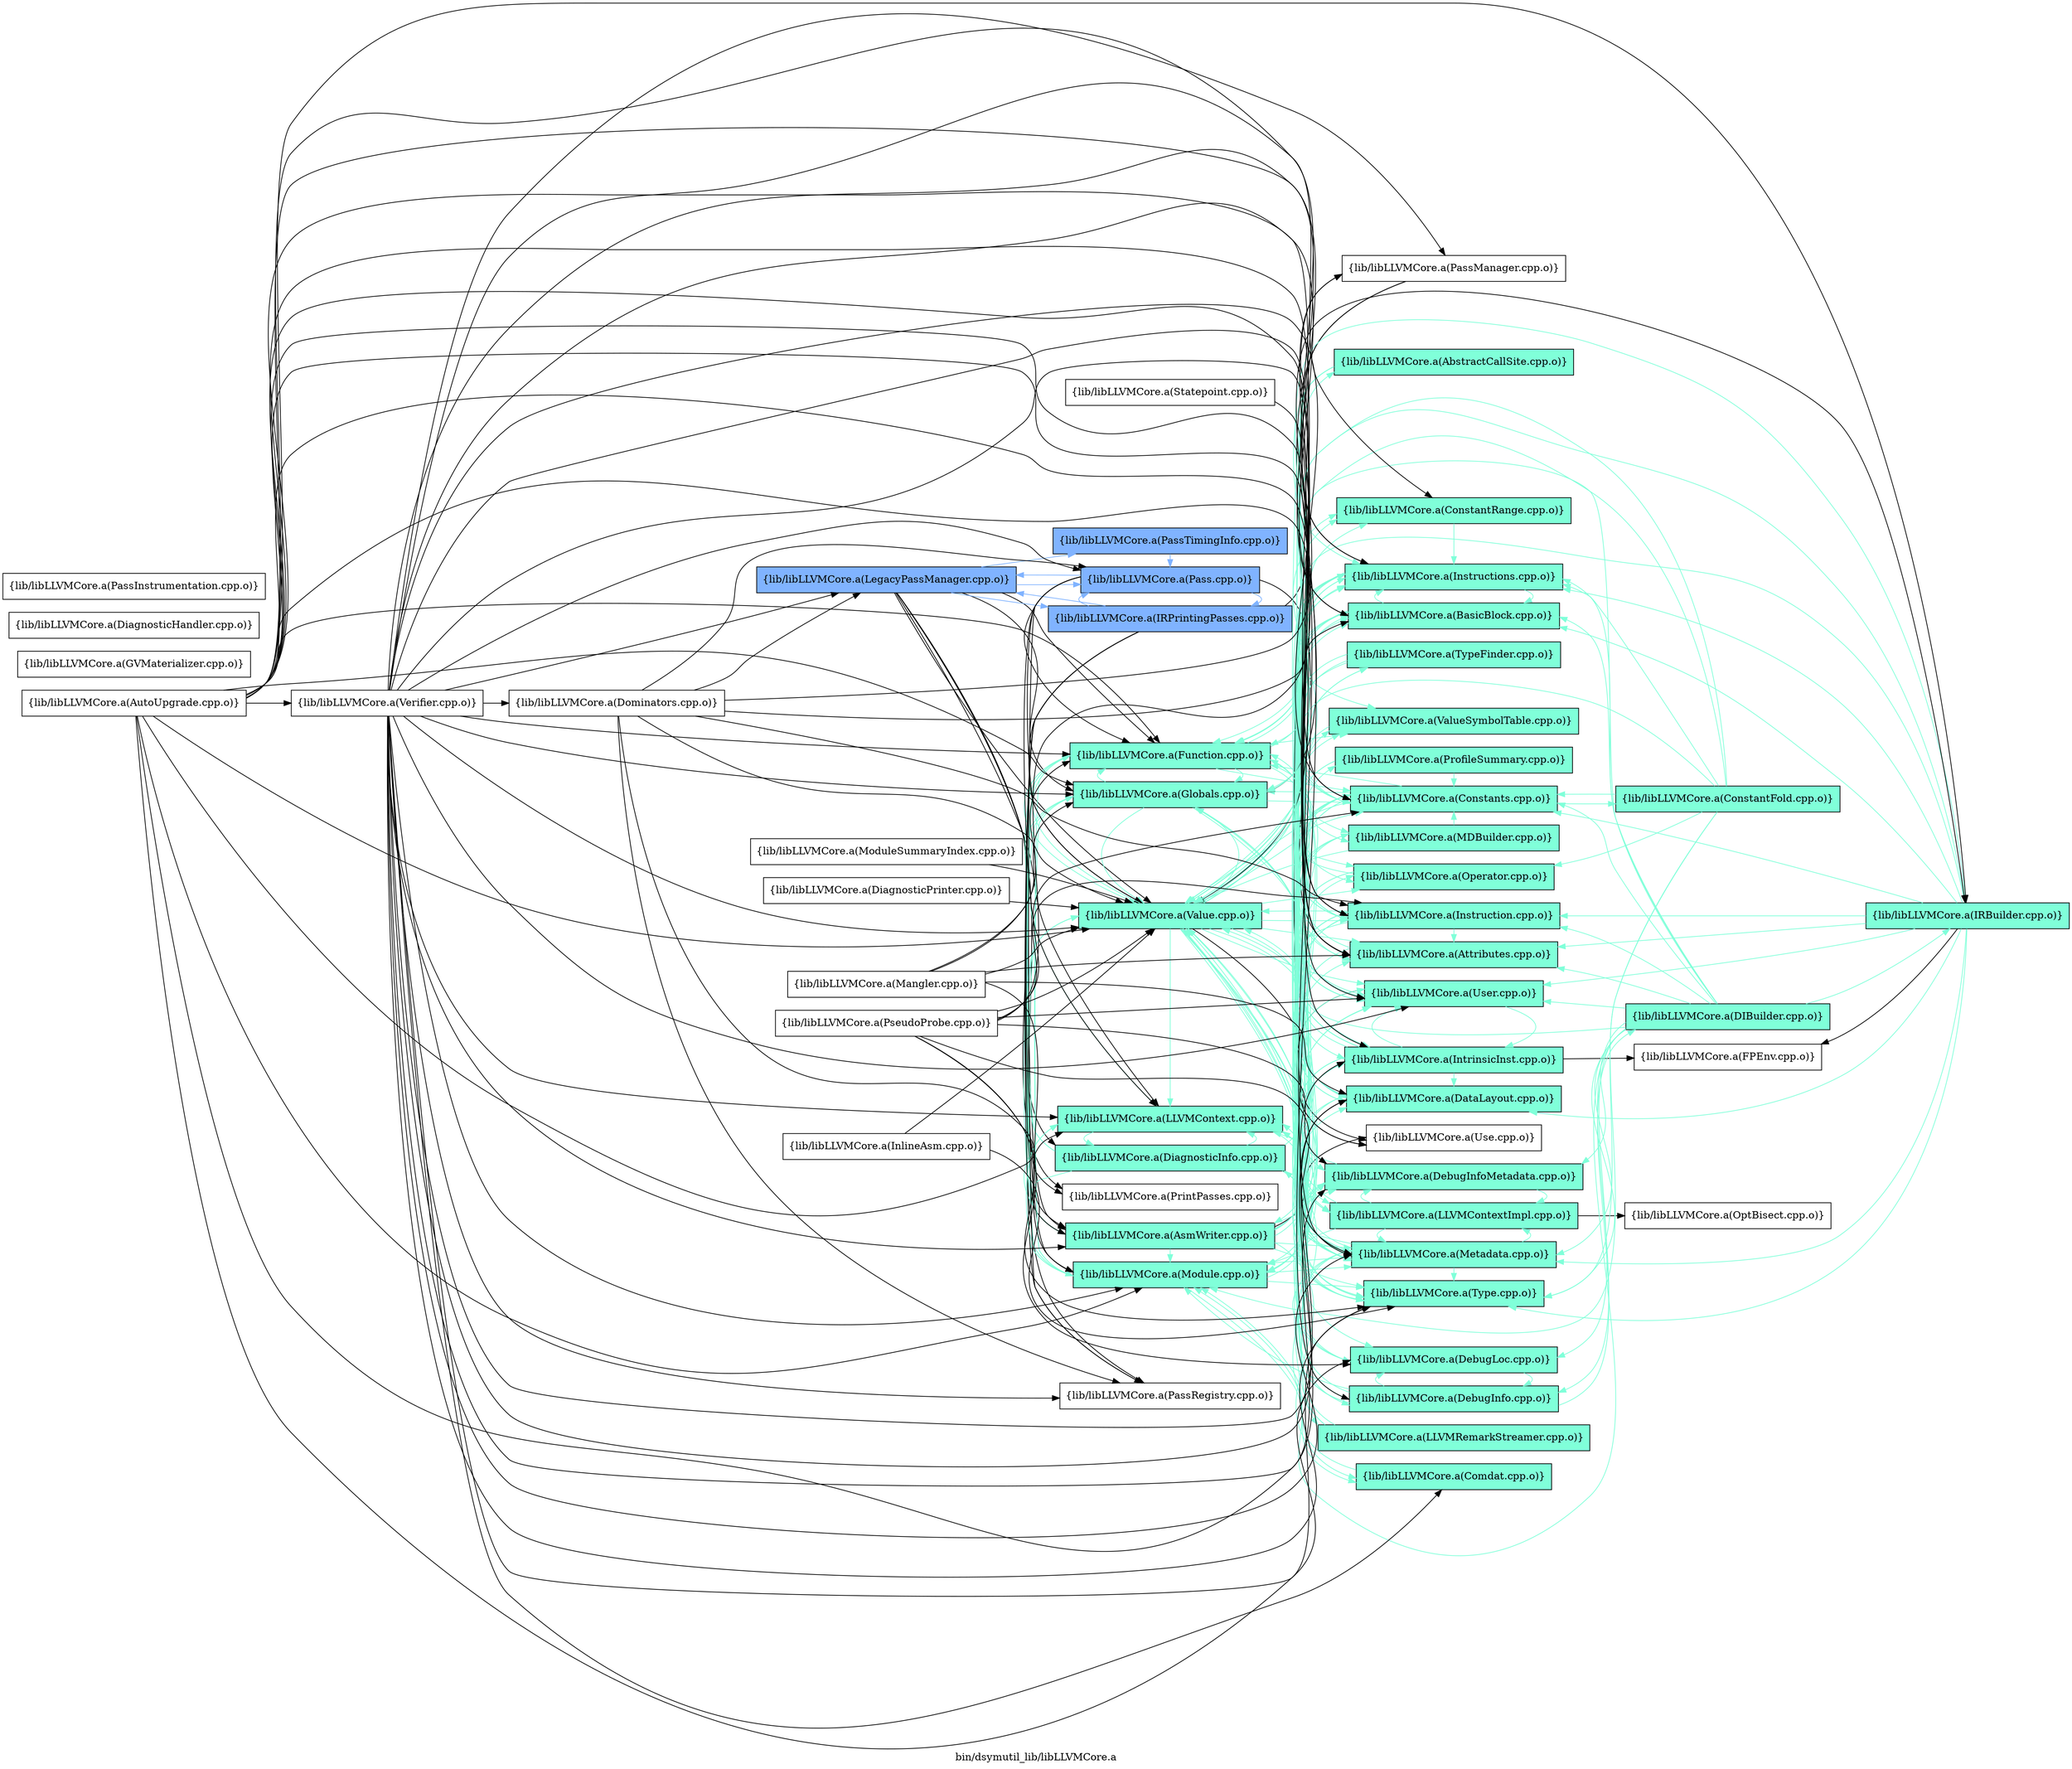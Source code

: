 digraph "bin/dsymutil_lib/libLLVMCore.a" {
	label="bin/dsymutil_lib/libLLVMCore.a";
	rankdir=LR;
	{ rank=same; Node0x557f02012288;  }
	{ rank=same; Node0x557f0201b838; Node0x557f020056c8; Node0x557f02004318; Node0x557f02003d28; Node0x557f02002c98; Node0x557f0200f2b8; Node0x557f0201d958; Node0x557f0200c9c8; Node0x557f020104d8; Node0x557f020102a8; Node0x557f0200b0c8; Node0x557f0200e728;  }
	{ rank=same; Node0x557f020175f8; Node0x557f02019218; Node0x557f02018a48; Node0x557f0201a5c8; Node0x557f0201b158; Node0x557f0201ba68; Node0x557f0200afd8; Node0x557f02010028; Node0x557f0200fda8; Node0x557f020109d8; Node0x557f0200d8c8; Node0x557f020080f8; Node0x557f02008e18; Node0x557f0200ec78; Node0x557f0200f3a8; Node0x557f0201c878; Node0x557f0201b748; Node0x557f0201e5d8; Node0x557f02011b08; Node0x557f02010168; Node0x557f0200fdf8; Node0x557f0200e3b8; Node0x557f02012af8; Node0x557f02006fc8; Node0x557f0201b978;  }
	{ rank=same; Node0x557f02018278; Node0x557f02002568; Node0x557f0200c248; Node0x557f02019998;  }

	Node0x557f02012288 [shape=record,shape=box,group=2,style=filled,fillcolor="0.600000 0.5 1",label="{lib/libLLVMCore.a(LegacyPassManager.cpp.o)}"];
	Node0x557f02012288 -> Node0x557f0201b838;
	Node0x557f02012288 -> Node0x557f020056c8;
	Node0x557f02012288 -> Node0x557f02004318;
	Node0x557f02012288 -> Node0x557f02003d28;
	Node0x557f02012288 -> Node0x557f02002c98[color="0.600000 0.5 1"];
	Node0x557f02012288 -> Node0x557f0200f2b8;
	Node0x557f02012288 -> Node0x557f0201d958;
	Node0x557f02012288 -> Node0x557f0200c9c8[color="0.600000 0.5 1"];
	Node0x557f02012288 -> Node0x557f020104d8;
	Node0x557f02012288 -> Node0x557f020102a8[color="0.600000 0.5 1"];
	Node0x557f02012288 -> Node0x557f0200b0c8;
	Node0x557f02012288 -> Node0x557f0200e728;
	Node0x557f0201d958 [shape=record,shape=box,group=1,style=filled,fillcolor="0.450000 0.5 1",label="{lib/libLLVMCore.a(Module.cpp.o)}"];
	Node0x557f0201d958 -> Node0x557f02019218[color="0.450000 0.5 1"];
	Node0x557f0201d958 -> Node0x557f0201a5c8[color="0.450000 0.5 1"];
	Node0x557f0201d958 -> Node0x557f0201b748[color="0.450000 0.5 1"];
	Node0x557f0201d958 -> Node0x557f02004318[color="0.450000 0.5 1"];
	Node0x557f0201d958 -> Node0x557f02003d28[color="0.450000 0.5 1"];
	Node0x557f0201d958 -> Node0x557f0200f2b8[color="0.450000 0.5 1"];
	Node0x557f0201d958 -> Node0x557f020109d8[color="0.450000 0.5 1"];
	Node0x557f0201d958 -> Node0x557f02006fc8[color="0.450000 0.5 1"];
	Node0x557f0201d958 -> Node0x557f020080f8[color="0.450000 0.5 1"];
	Node0x557f0201d958 -> Node0x557f02008e18[color="0.450000 0.5 1"];
	Node0x557f0201d958 -> Node0x557f0200f3a8[color="0.450000 0.5 1"];
	Node0x557f0201d958 -> Node0x557f0200e728[color="0.450000 0.5 1"];
	Node0x557f0201d958 -> Node0x557f02010168[color="0.450000 0.5 1"];
	Node0x557f0200c9c8 [shape=record,shape=box,group=2,style=filled,fillcolor="0.600000 0.5 1",label="{lib/libLLVMCore.a(Pass.cpp.o)}"];
	Node0x557f0200c9c8 -> Node0x557f0201ba68;
	Node0x557f0200c9c8 -> Node0x557f02004318;
	Node0x557f0200c9c8 -> Node0x557f02002c98[color="0.600000 0.5 1"];
	Node0x557f0200c9c8 -> Node0x557f0200f2b8;
	Node0x557f0200c9c8 -> Node0x557f02012288[color="0.600000 0.5 1"];
	Node0x557f0200c9c8 -> Node0x557f020104d8;
	Node0x557f0200c9c8 -> Node0x557f0200e728;
	Node0x557f0200e728 [shape=record,shape=box,group=1,style=filled,fillcolor="0.450000 0.5 1",label="{lib/libLLVMCore.a(Value.cpp.o)}"];
	Node0x557f0200e728 -> Node0x557f020175f8[color="0.450000 0.5 1"];
	Node0x557f0200e728 -> Node0x557f0201a5c8[color="0.450000 0.5 1"];
	Node0x557f0200e728 -> Node0x557f0201b748[color="0.450000 0.5 1"];
	Node0x557f0200e728 -> Node0x557f0201b978[color="0.450000 0.5 1"];
	Node0x557f0200e728 -> Node0x557f0201ba68[color="0.450000 0.5 1"];
	Node0x557f0200e728 -> Node0x557f02004318[color="0.450000 0.5 1"];
	Node0x557f0200e728 -> Node0x557f02003d28[color="0.450000 0.5 1"];
	Node0x557f0200e728 -> Node0x557f0200afd8[color="0.450000 0.5 1"];
	Node0x557f0200e728 -> Node0x557f02010028[color="0.450000 0.5 1"];
	Node0x557f0200e728 -> Node0x557f0200fda8[color="0.450000 0.5 1"];
	Node0x557f0200e728 -> Node0x557f0200f2b8[color="0.450000 0.5 1"];
	Node0x557f0200e728 -> Node0x557f0200e3b8[color="0.450000 0.5 1"];
	Node0x557f0200e728 -> Node0x557f020109d8[color="0.450000 0.5 1"];
	Node0x557f0200e728 -> Node0x557f0200d8c8[color="0.450000 0.5 1"];
	Node0x557f0200e728 -> Node0x557f020080f8[color="0.450000 0.5 1"];
	Node0x557f0200e728 -> Node0x557f0200ec78;
	Node0x557f0200e728 -> Node0x557f0200f3a8[color="0.450000 0.5 1"];
	Node0x557f0200e728 -> Node0x557f02010168[color="0.450000 0.5 1"];
	Node0x557f0201a5c8 [shape=record,shape=box,group=1,style=filled,fillcolor="0.450000 0.5 1",label="{lib/libLLVMCore.a(Constants.cpp.o)}"];
	Node0x557f0201a5c8 -> Node0x557f02018278[color="0.450000 0.5 1"];
	Node0x557f0201a5c8 -> Node0x557f02004318[color="0.450000 0.5 1"];
	Node0x557f0201a5c8 -> Node0x557f02003d28[color="0.450000 0.5 1"];
	Node0x557f0201a5c8 -> Node0x557f0200afd8[color="0.450000 0.5 1"];
	Node0x557f0201a5c8 -> Node0x557f02010028[color="0.450000 0.5 1"];
	Node0x557f0201a5c8 -> Node0x557f0200d8c8[color="0.450000 0.5 1"];
	Node0x557f0201a5c8 -> Node0x557f020080f8[color="0.450000 0.5 1"];
	Node0x557f0201a5c8 -> Node0x557f0200f3a8[color="0.450000 0.5 1"];
	Node0x557f0201a5c8 -> Node0x557f0200e728[color="0.450000 0.5 1"];
	Node0x557f0201ba68 [shape=record,shape=box,group=1,style=filled,fillcolor="0.450000 0.5 1",label="{lib/libLLVMCore.a(Attributes.cpp.o)}"];
	Node0x557f0201ba68 -> Node0x557f0201b838[color="0.450000 0.5 1"];
	Node0x557f0201ba68 -> Node0x557f02004318[color="0.450000 0.5 1"];
	Node0x557f02011388 [shape=record,shape=box,group=0,label="{lib/libLLVMCore.a(Mangler.cpp.o)}"];
	Node0x557f02011388 -> Node0x557f0201b748;
	Node0x557f02011388 -> Node0x557f0201ba68;
	Node0x557f02011388 -> Node0x557f02004318;
	Node0x557f02011388 -> Node0x557f02003d28;
	Node0x557f02011388 -> Node0x557f0201d958;
	Node0x557f02011388 -> Node0x557f0200e728;
	Node0x557f020109d8 [shape=record,shape=box,group=1,style=filled,fillcolor="0.450000 0.5 1",label="{lib/libLLVMCore.a(Metadata.cpp.o)}"];
	Node0x557f020109d8 -> Node0x557f02018a48[color="0.450000 0.5 1"];
	Node0x557f020109d8 -> Node0x557f0201a5c8[color="0.450000 0.5 1"];
	Node0x557f020109d8 -> Node0x557f0201b158[color="0.450000 0.5 1"];
	Node0x557f020109d8 -> Node0x557f0201c878[color="0.450000 0.5 1"];
	Node0x557f020109d8 -> Node0x557f0200f2b8[color="0.450000 0.5 1"];
	Node0x557f020109d8 -> Node0x557f0200e3b8[color="0.450000 0.5 1"];
	Node0x557f020109d8 -> Node0x557f02011b08[color="0.450000 0.5 1"];
	Node0x557f020109d8 -> Node0x557f0201d958[color="0.450000 0.5 1"];
	Node0x557f020109d8 -> Node0x557f020080f8[color="0.450000 0.5 1"];
	Node0x557f020109d8 -> Node0x557f0200e728[color="0.450000 0.5 1"];
	Node0x557f0201b748 [shape=record,shape=box,group=1,style=filled,fillcolor="0.450000 0.5 1",label="{lib/libLLVMCore.a(DataLayout.cpp.o)}"];
	Node0x557f0201b748 -> Node0x557f02003d28[color="0.450000 0.5 1"];
	Node0x557f0201b748 -> Node0x557f0201d958[color="0.450000 0.5 1"];
	Node0x557f0201b748 -> Node0x557f020080f8[color="0.450000 0.5 1"];
	Node0x557f020056c8 [shape=record,shape=box,group=1,style=filled,fillcolor="0.450000 0.5 1",label="{lib/libLLVMCore.a(DiagnosticInfo.cpp.o)}"];
	Node0x557f020056c8 -> Node0x557f0201c878[color="0.450000 0.5 1"];
	Node0x557f020056c8 -> Node0x557f0201b838[color="0.450000 0.5 1"];
	Node0x557f020056c8 -> Node0x557f02004318[color="0.450000 0.5 1"];
	Node0x557f020056c8 -> Node0x557f0200afd8[color="0.450000 0.5 1"];
	Node0x557f020056c8 -> Node0x557f0200f2b8[color="0.450000 0.5 1"];
	Node0x557f020056c8 -> Node0x557f020109d8[color="0.450000 0.5 1"];
	Node0x557f020056c8 -> Node0x557f0200e728[color="0.450000 0.5 1"];
	Node0x557f02004318 [shape=record,shape=box,group=1,style=filled,fillcolor="0.450000 0.5 1",label="{lib/libLLVMCore.a(Function.cpp.o)}"];
	Node0x557f02004318 -> Node0x557f020175f8[color="0.450000 0.5 1"];
	Node0x557f02004318 -> Node0x557f0201a5c8[color="0.450000 0.5 1"];
	Node0x557f02004318 -> Node0x557f0201b748[color="0.450000 0.5 1"];
	Node0x557f02004318 -> Node0x557f0201e5d8[color="0.450000 0.5 1"];
	Node0x557f02004318 -> Node0x557f0201ba68[color="0.450000 0.5 1"];
	Node0x557f02004318 -> Node0x557f02003d28[color="0.450000 0.5 1"];
	Node0x557f02004318 -> Node0x557f02010028[color="0.450000 0.5 1"];
	Node0x557f02004318 -> Node0x557f0200fda8[color="0.450000 0.5 1"];
	Node0x557f02004318 -> Node0x557f0200f2b8[color="0.450000 0.5 1"];
	Node0x557f02004318 -> Node0x557f02011b08[color="0.450000 0.5 1"];
	Node0x557f02004318 -> Node0x557f020109d8[color="0.450000 0.5 1"];
	Node0x557f02004318 -> Node0x557f0201d958[color="0.450000 0.5 1"];
	Node0x557f02004318 -> Node0x557f020080f8[color="0.450000 0.5 1"];
	Node0x557f02004318 -> Node0x557f0200f3a8[color="0.450000 0.5 1"];
	Node0x557f02004318 -> Node0x557f0200e728[color="0.450000 0.5 1"];
	Node0x557f02004318 -> Node0x557f02010168[color="0.450000 0.5 1"];
	Node0x557f02003d28 [shape=record,shape=box,group=1,style=filled,fillcolor="0.450000 0.5 1",label="{lib/libLLVMCore.a(Globals.cpp.o)}"];
	Node0x557f02003d28 -> Node0x557f02018a48[color="0.450000 0.5 1"];
	Node0x557f02003d28 -> Node0x557f0201a5c8[color="0.450000 0.5 1"];
	Node0x557f02003d28 -> Node0x557f02004318[color="0.450000 0.5 1"];
	Node0x557f02003d28 -> Node0x557f020109d8[color="0.450000 0.5 1"];
	Node0x557f02003d28 -> Node0x557f0201d958[color="0.450000 0.5 1"];
	Node0x557f02003d28 -> Node0x557f020080f8[color="0.450000 0.5 1"];
	Node0x557f02003d28 -> Node0x557f0200f3a8[color="0.450000 0.5 1"];
	Node0x557f02003d28 -> Node0x557f0200e728[color="0.450000 0.5 1"];
	Node0x557f020030a8 [shape=record,shape=box,group=1,style=filled,fillcolor="0.450000 0.5 1",label="{lib/libLLVMCore.a(IRBuilder.cpp.o)}"];
	Node0x557f020030a8 -> Node0x557f020175f8[color="0.450000 0.5 1"];
	Node0x557f020030a8 -> Node0x557f0201a5c8[color="0.450000 0.5 1"];
	Node0x557f020030a8 -> Node0x557f0201b748[color="0.450000 0.5 1"];
	Node0x557f020030a8 -> Node0x557f0201ba68[color="0.450000 0.5 1"];
	Node0x557f020030a8 -> Node0x557f02004318[color="0.450000 0.5 1"];
	Node0x557f020030a8 -> Node0x557f02003d28[color="0.450000 0.5 1"];
	Node0x557f020030a8 -> Node0x557f02002568;
	Node0x557f020030a8 -> Node0x557f0200afd8[color="0.450000 0.5 1"];
	Node0x557f020030a8 -> Node0x557f02010028[color="0.450000 0.5 1"];
	Node0x557f020030a8 -> Node0x557f020109d8[color="0.450000 0.5 1"];
	Node0x557f020030a8 -> Node0x557f020080f8[color="0.450000 0.5 1"];
	Node0x557f020030a8 -> Node0x557f0200f3a8[color="0.450000 0.5 1"];
	Node0x557f020030a8 -> Node0x557f0200e728[color="0.450000 0.5 1"];
	Node0x557f020020b8 [shape=record,shape=box,group=0,label="{lib/libLLVMCore.a(InlineAsm.cpp.o)}"];
	Node0x557f020020b8 -> Node0x557f020080f8;
	Node0x557f020020b8 -> Node0x557f0200e728;
	Node0x557f0200afd8 [shape=record,shape=box,group=1,style=filled,fillcolor="0.450000 0.5 1",label="{lib/libLLVMCore.a(Instruction.cpp.o)}"];
	Node0x557f0200afd8 -> Node0x557f020175f8[color="0.450000 0.5 1"];
	Node0x557f0200afd8 -> Node0x557f0201a5c8[color="0.450000 0.5 1"];
	Node0x557f0200afd8 -> Node0x557f0201ba68[color="0.450000 0.5 1"];
	Node0x557f0200afd8 -> Node0x557f02010028[color="0.450000 0.5 1"];
	Node0x557f0200afd8 -> Node0x557f020109d8[color="0.450000 0.5 1"];
	Node0x557f0200afd8 -> Node0x557f0200f3a8[color="0.450000 0.5 1"];
	Node0x557f0200afd8 -> Node0x557f0200e728[color="0.450000 0.5 1"];
	Node0x557f02010028 [shape=record,shape=box,group=1,style=filled,fillcolor="0.450000 0.5 1",label="{lib/libLLVMCore.a(Instructions.cpp.o)}"];
	Node0x557f02010028 -> Node0x557f020175f8[color="0.450000 0.5 1"];
	Node0x557f02010028 -> Node0x557f0201a5c8[color="0.450000 0.5 1"];
	Node0x557f02010028 -> Node0x557f0201b748[color="0.450000 0.5 1"];
	Node0x557f02010028 -> Node0x557f0201ba68[color="0.450000 0.5 1"];
	Node0x557f02010028 -> Node0x557f02004318[color="0.450000 0.5 1"];
	Node0x557f02010028 -> Node0x557f0200afd8[color="0.450000 0.5 1"];
	Node0x557f02010028 -> Node0x557f0200e3b8[color="0.450000 0.5 1"];
	Node0x557f02010028 -> Node0x557f02011b08[color="0.450000 0.5 1"];
	Node0x557f02010028 -> Node0x557f020109d8[color="0.450000 0.5 1"];
	Node0x557f02010028 -> Node0x557f0201d958[color="0.450000 0.5 1"];
	Node0x557f02010028 -> Node0x557f0200d8c8[color="0.450000 0.5 1"];
	Node0x557f02010028 -> Node0x557f020080f8[color="0.450000 0.5 1"];
	Node0x557f02010028 -> Node0x557f0200ec78;
	Node0x557f02010028 -> Node0x557f0200f3a8[color="0.450000 0.5 1"];
	Node0x557f02010028 -> Node0x557f0200e728[color="0.450000 0.5 1"];
	Node0x557f0200f2b8 [shape=record,shape=box,group=1,style=filled,fillcolor="0.450000 0.5 1",label="{lib/libLLVMCore.a(LLVMContext.cpp.o)}"];
	Node0x557f0200f2b8 -> Node0x557f020056c8[color="0.450000 0.5 1"];
	Node0x557f0200f2b8 -> Node0x557f0200e3b8[color="0.450000 0.5 1"];
	Node0x557f0200f2b8 -> Node0x557f02012af8[color="0.450000 0.5 1"];
	Node0x557f020080f8 [shape=record,shape=box,group=1,style=filled,fillcolor="0.450000 0.5 1",label="{lib/libLLVMCore.a(Type.cpp.o)}"];
	Node0x557f020080f8 -> Node0x557f0201a5c8[color="0.450000 0.5 1"];
	Node0x557f0200f3a8 [shape=record,shape=box,group=1,style=filled,fillcolor="0.450000 0.5 1",label="{lib/libLLVMCore.a(User.cpp.o)}"];
	Node0x557f0200f3a8 -> Node0x557f0200fda8[color="0.450000 0.5 1"];
	Node0x557f0200f3a8 -> Node0x557f0200ec78;
	Node0x557f020175f8 [shape=record,shape=box,group=1,style=filled,fillcolor="0.450000 0.5 1",label="{lib/libLLVMCore.a(BasicBlock.cpp.o)}"];
	Node0x557f020175f8 -> Node0x557f0201a5c8[color="0.450000 0.5 1"];
	Node0x557f020175f8 -> Node0x557f0200afd8[color="0.450000 0.5 1"];
	Node0x557f020175f8 -> Node0x557f02010028[color="0.450000 0.5 1"];
	Node0x557f020175f8 -> Node0x557f020109d8[color="0.450000 0.5 1"];
	Node0x557f020175f8 -> Node0x557f020080f8[color="0.450000 0.5 1"];
	Node0x557f020175f8 -> Node0x557f0200f3a8[color="0.450000 0.5 1"];
	Node0x557f020175f8 -> Node0x557f0200e728[color="0.450000 0.5 1"];
	Node0x557f020175f8 -> Node0x557f02010168[color="0.450000 0.5 1"];
	Node0x557f0200fda8 [shape=record,shape=box,group=1,style=filled,fillcolor="0.450000 0.5 1",label="{lib/libLLVMCore.a(IntrinsicInst.cpp.o)}"];
	Node0x557f0200fda8 -> Node0x557f020175f8[color="0.450000 0.5 1"];
	Node0x557f0200fda8 -> Node0x557f0201a5c8[color="0.450000 0.5 1"];
	Node0x557f0200fda8 -> Node0x557f0201b748[color="0.450000 0.5 1"];
	Node0x557f0200fda8 -> Node0x557f0201b158[color="0.450000 0.5 1"];
	Node0x557f0200fda8 -> Node0x557f02002568;
	Node0x557f0200fda8 -> Node0x557f0200afd8[color="0.450000 0.5 1"];
	Node0x557f0200fda8 -> Node0x557f02010028[color="0.450000 0.5 1"];
	Node0x557f0200fda8 -> Node0x557f020109d8[color="0.450000 0.5 1"];
	Node0x557f0200fda8 -> Node0x557f0201d958[color="0.450000 0.5 1"];
	Node0x557f0200fda8 -> Node0x557f020080f8[color="0.450000 0.5 1"];
	Node0x557f0200fda8 -> Node0x557f0200f3a8[color="0.450000 0.5 1"];
	Node0x557f0200fda8 -> Node0x557f0200e728[color="0.450000 0.5 1"];
	Node0x557f0200d8c8 [shape=record,shape=box,group=1,style=filled,fillcolor="0.450000 0.5 1",label="{lib/libLLVMCore.a(Operator.cpp.o)}"];
	Node0x557f0200d8c8 -> Node0x557f0201a5c8[color="0.450000 0.5 1"];
	Node0x557f0200d8c8 -> Node0x557f0201b748[color="0.450000 0.5 1"];
	Node0x557f0200d8c8 -> Node0x557f020080f8[color="0.450000 0.5 1"];
	Node0x557f0201b158 [shape=record,shape=box,group=1,style=filled,fillcolor="0.450000 0.5 1",label="{lib/libLLVMCore.a(DebugInfoMetadata.cpp.o)}"];
	Node0x557f0201b158 -> Node0x557f0201a5c8[color="0.450000 0.5 1"];
	Node0x557f0201b158 -> Node0x557f0200f2b8[color="0.450000 0.5 1"];
	Node0x557f0201b158 -> Node0x557f0200e3b8[color="0.450000 0.5 1"];
	Node0x557f0201b158 -> Node0x557f020109d8[color="0.450000 0.5 1"];
	Node0x557f0201b158 -> Node0x557f020080f8[color="0.450000 0.5 1"];
	Node0x557f02018a48 [shape=record,shape=box,group=1,style=filled,fillcolor="0.450000 0.5 1",label="{lib/libLLVMCore.a(ConstantRange.cpp.o)}"];
	Node0x557f02018a48 -> Node0x557f02010028[color="0.450000 0.5 1"];
	Node0x557f020104d8 [shape=record,shape=box,group=0,label="{lib/libLLVMCore.a(PassRegistry.cpp.o)}"];
	Node0x557f0201c878 [shape=record,shape=box,group=1,style=filled,fillcolor="0.450000 0.5 1",label="{lib/libLLVMCore.a(DebugLoc.cpp.o)}"];
	Node0x557f0201c878 -> Node0x557f0201b978[color="0.450000 0.5 1"];
	Node0x557f0201c878 -> Node0x557f0201b158[color="0.450000 0.5 1"];
	Node0x557f0201c878 -> Node0x557f020109d8[color="0.450000 0.5 1"];
	Node0x557f02005268 [shape=record,shape=box,group=0,label="{lib/libLLVMCore.a(Dominators.cpp.o)}"];
	Node0x557f02005268 -> Node0x557f020175f8;
	Node0x557f02005268 -> Node0x557f0201b838;
	Node0x557f02005268 -> Node0x557f0200afd8;
	Node0x557f02005268 -> Node0x557f02012288;
	Node0x557f02005268 -> Node0x557f0200c9c8;
	Node0x557f02005268 -> Node0x557f0200fdf8;
	Node0x557f02005268 -> Node0x557f020104d8;
	Node0x557f02005268 -> Node0x557f0200e728;
	Node0x557f0200ec78 [shape=record,shape=box,group=0,label="{lib/libLLVMCore.a(Use.cpp.o)}"];
	Node0x557f02019218 [shape=record,shape=box,group=1,style=filled,fillcolor="0.450000 0.5 1",label="{lib/libLLVMCore.a(Comdat.cpp.o)}"];
	Node0x557f02019218 -> Node0x557f0201d958[color="0.450000 0.5 1"];
	Node0x557f0201b838 [shape=record,shape=box,group=1,style=filled,fillcolor="0.450000 0.5 1",label="{lib/libLLVMCore.a(AsmWriter.cpp.o)}"];
	Node0x557f0201b838 -> Node0x557f020175f8[color="0.450000 0.5 1"];
	Node0x557f0201b838 -> Node0x557f02019218[color="0.450000 0.5 1"];
	Node0x557f0201b838 -> Node0x557f02018a48[color="0.450000 0.5 1"];
	Node0x557f0201b838 -> Node0x557f0201a5c8[color="0.450000 0.5 1"];
	Node0x557f0201b838 -> Node0x557f0201b158[color="0.450000 0.5 1"];
	Node0x557f0201b838 -> Node0x557f0201ba68[color="0.450000 0.5 1"];
	Node0x557f0201b838 -> Node0x557f02004318[color="0.450000 0.5 1"];
	Node0x557f0201b838 -> Node0x557f02003d28[color="0.450000 0.5 1"];
	Node0x557f0201b838 -> Node0x557f0200afd8[color="0.450000 0.5 1"];
	Node0x557f0201b838 -> Node0x557f02010028[color="0.450000 0.5 1"];
	Node0x557f0201b838 -> Node0x557f0200fda8[color="0.450000 0.5 1"];
	Node0x557f0201b838 -> Node0x557f0200f2b8[color="0.450000 0.5 1"];
	Node0x557f0201b838 -> Node0x557f020109d8[color="0.450000 0.5 1"];
	Node0x557f0201b838 -> Node0x557f0201d958[color="0.450000 0.5 1"];
	Node0x557f0201b838 -> Node0x557f0200d8c8[color="0.450000 0.5 1"];
	Node0x557f0201b838 -> Node0x557f020080f8[color="0.450000 0.5 1"];
	Node0x557f0201b838 -> Node0x557f02008e18[color="0.450000 0.5 1"];
	Node0x557f0201b838 -> Node0x557f0200ec78;
	Node0x557f0201b838 -> Node0x557f0200f3a8[color="0.450000 0.5 1"];
	Node0x557f0201b838 -> Node0x557f0200e728[color="0.450000 0.5 1"];
	Node0x557f020102a8 [shape=record,shape=box,group=2,style=filled,fillcolor="0.600000 0.5 1",label="{lib/libLLVMCore.a(PassTimingInfo.cpp.o)}"];
	Node0x557f020102a8 -> Node0x557f0200c9c8[color="0.600000 0.5 1"];
	Node0x557f0201b978 [shape=record,shape=box,group=1,style=filled,fillcolor="0.450000 0.5 1",label="{lib/libLLVMCore.a(DebugInfo.cpp.o)}"];
	Node0x557f0201b978 -> Node0x557f02019998[color="0.450000 0.5 1"];
	Node0x557f0201b978 -> Node0x557f0201b158[color="0.450000 0.5 1"];
	Node0x557f0201b978 -> Node0x557f0201c878[color="0.450000 0.5 1"];
	Node0x557f0201b978 -> Node0x557f02004318[color="0.450000 0.5 1"];
	Node0x557f0201b978 -> Node0x557f0200afd8[color="0.450000 0.5 1"];
	Node0x557f0201b978 -> Node0x557f020109d8[color="0.450000 0.5 1"];
	Node0x557f0201b978 -> Node0x557f0201d958[color="0.450000 0.5 1"];
	Node0x557f0201b978 -> Node0x557f0200e728[color="0.450000 0.5 1"];
	Node0x557f0200b0c8 [shape=record,shape=box,group=0,label="{lib/libLLVMCore.a(PrintPasses.cpp.o)}"];
	Node0x557f02002c98 [shape=record,shape=box,group=2,style=filled,fillcolor="0.600000 0.5 1",label="{lib/libLLVMCore.a(IRPrintingPasses.cpp.o)}"];
	Node0x557f02002c98 -> Node0x557f0201b838;
	Node0x557f02002c98 -> Node0x557f02012288[color="0.600000 0.5 1"];
	Node0x557f02002c98 -> Node0x557f0200c9c8[color="0.600000 0.5 1"];
	Node0x557f02002c98 -> Node0x557f0200fdf8;
	Node0x557f02002c98 -> Node0x557f020104d8;
	Node0x557f02002c98 -> Node0x557f0200b0c8;
	Node0x557f02002c98 -> Node0x557f0200e728;
	Node0x557f02010898 [shape=record,shape=box,group=0,label="{lib/libLLVMCore.a(Verifier.cpp.o)}"];
	Node0x557f02010898 -> Node0x557f020175f8;
	Node0x557f02010898 -> Node0x557f02019218;
	Node0x557f02010898 -> Node0x557f02018a48;
	Node0x557f02010898 -> Node0x557f0201a5c8;
	Node0x557f02010898 -> Node0x557f0201b748;
	Node0x557f02010898 -> Node0x557f0201b158;
	Node0x557f02010898 -> Node0x557f0201c878;
	Node0x557f02010898 -> Node0x557f0201b838;
	Node0x557f02010898 -> Node0x557f0201ba68;
	Node0x557f02010898 -> Node0x557f02005268;
	Node0x557f02010898 -> Node0x557f02004318;
	Node0x557f02010898 -> Node0x557f02003d28;
	Node0x557f02010898 -> Node0x557f0200afd8;
	Node0x557f02010898 -> Node0x557f02010028;
	Node0x557f02010898 -> Node0x557f0200fda8;
	Node0x557f02010898 -> Node0x557f0200f2b8;
	Node0x557f02010898 -> Node0x557f02012288;
	Node0x557f02010898 -> Node0x557f020109d8;
	Node0x557f02010898 -> Node0x557f0201d958;
	Node0x557f02010898 -> Node0x557f0200c9c8;
	Node0x557f02010898 -> Node0x557f0200fdf8;
	Node0x557f02010898 -> Node0x557f020104d8;
	Node0x557f02010898 -> Node0x557f020080f8;
	Node0x557f02010898 -> Node0x557f0200f3a8;
	Node0x557f02010898 -> Node0x557f0200e728;
	Node0x557f02011b08 [shape=record,shape=box,group=1,style=filled,fillcolor="0.450000 0.5 1",label="{lib/libLLVMCore.a(MDBuilder.cpp.o)}"];
	Node0x557f02011b08 -> Node0x557f0201a5c8[color="0.450000 0.5 1"];
	Node0x557f02011b08 -> Node0x557f020109d8[color="0.450000 0.5 1"];
	Node0x557f02011b08 -> Node0x557f020080f8[color="0.450000 0.5 1"];
	Node0x557f02011b08 -> Node0x557f0200e728[color="0.450000 0.5 1"];
	Node0x557f0200fdf8 [shape=record,shape=box,group=0,label="{lib/libLLVMCore.a(PassManager.cpp.o)}"];
	Node0x557f0200fdf8 -> Node0x557f02003d28;
	Node0x557f0200fdf8 -> Node0x557f0200e728;
	Node0x557f02019998 [shape=record,shape=box,group=1,style=filled,fillcolor="0.450000 0.5 1",label="{lib/libLLVMCore.a(DIBuilder.cpp.o)}"];
	Node0x557f02019998 -> Node0x557f020175f8[color="0.450000 0.5 1"];
	Node0x557f02019998 -> Node0x557f0201a5c8[color="0.450000 0.5 1"];
	Node0x557f02019998 -> Node0x557f0201b978[color="0.450000 0.5 1"];
	Node0x557f02019998 -> Node0x557f0201b158[color="0.450000 0.5 1"];
	Node0x557f02019998 -> Node0x557f0201c878[color="0.450000 0.5 1"];
	Node0x557f02019998 -> Node0x557f0201ba68[color="0.450000 0.5 1"];
	Node0x557f02019998 -> Node0x557f02004318[color="0.450000 0.5 1"];
	Node0x557f02019998 -> Node0x557f020030a8[color="0.450000 0.5 1"];
	Node0x557f02019998 -> Node0x557f0200afd8[color="0.450000 0.5 1"];
	Node0x557f02019998 -> Node0x557f02010028[color="0.450000 0.5 1"];
	Node0x557f02019998 -> Node0x557f020109d8[color="0.450000 0.5 1"];
	Node0x557f02019998 -> Node0x557f0201d958[color="0.450000 0.5 1"];
	Node0x557f02019998 -> Node0x557f020080f8[color="0.450000 0.5 1"];
	Node0x557f02019998 -> Node0x557f0200f3a8[color="0.450000 0.5 1"];
	Node0x557f02019998 -> Node0x557f0200e728[color="0.450000 0.5 1"];
	Node0x557f020073d8 [shape=record,shape=box,group=0,label="{lib/libLLVMCore.a(Statepoint.cpp.o)}"];
	Node0x557f020073d8 -> Node0x557f0201ba68;
	Node0x557f02007c48 [shape=record,shape=box,group=0,label="{lib/libLLVMCore.a(PseudoProbe.cpp.o)}"];
	Node0x557f02007c48 -> Node0x557f0201a5c8;
	Node0x557f02007c48 -> Node0x557f0201b158;
	Node0x557f02007c48 -> Node0x557f0201c878;
	Node0x557f02007c48 -> Node0x557f020030a8;
	Node0x557f02007c48 -> Node0x557f0200afd8;
	Node0x557f02007c48 -> Node0x557f020109d8;
	Node0x557f02007c48 -> Node0x557f020080f8;
	Node0x557f02007c48 -> Node0x557f0200f3a8;
	Node0x557f02007c48 -> Node0x557f0200e728;
	Node0x557f0201e5d8 [shape=record,shape=box,group=1,style=filled,fillcolor="0.450000 0.5 1",label="{lib/libLLVMCore.a(AbstractCallSite.cpp.o)}"];
	Node0x557f0201e5d8 -> Node0x557f0201a5c8[color="0.450000 0.5 1"];
	Node0x557f0201e5d8 -> Node0x557f02010028[color="0.450000 0.5 1"];
	Node0x557f0201e5d8 -> Node0x557f020109d8[color="0.450000 0.5 1"];
	Node0x557f0201e5d8 -> Node0x557f0200f3a8[color="0.450000 0.5 1"];
	Node0x557f02018278 [shape=record,shape=box,group=1,style=filled,fillcolor="0.450000 0.5 1",label="{lib/libLLVMCore.a(ConstantFold.cpp.o)}"];
	Node0x557f02018278 -> Node0x557f0201a5c8[color="0.450000 0.5 1"];
	Node0x557f02018278 -> Node0x557f02004318[color="0.450000 0.5 1"];
	Node0x557f02018278 -> Node0x557f02003d28[color="0.450000 0.5 1"];
	Node0x557f02018278 -> Node0x557f02010028[color="0.450000 0.5 1"];
	Node0x557f02018278 -> Node0x557f0201d958[color="0.450000 0.5 1"];
	Node0x557f02018278 -> Node0x557f0200d8c8[color="0.450000 0.5 1"];
	Node0x557f02018278 -> Node0x557f020080f8[color="0.450000 0.5 1"];
	Node0x557f02018278 -> Node0x557f0200e728[color="0.450000 0.5 1"];
	Node0x557f02006fc8 [shape=record,shape=box,group=1,style=filled,fillcolor="0.450000 0.5 1",label="{lib/libLLVMCore.a(ProfileSummary.cpp.o)}"];
	Node0x557f02006fc8 -> Node0x557f0201a5c8[color="0.450000 0.5 1"];
	Node0x557f02006fc8 -> Node0x557f020109d8[color="0.450000 0.5 1"];
	Node0x557f02006fc8 -> Node0x557f020080f8[color="0.450000 0.5 1"];
	Node0x557f02016e78 [shape=record,shape=box,group=0,label="{lib/libLLVMCore.a(AutoUpgrade.cpp.o)}"];
	Node0x557f02016e78 -> Node0x557f020175f8;
	Node0x557f02016e78 -> Node0x557f0201a5c8;
	Node0x557f02016e78 -> Node0x557f0201b748;
	Node0x557f02016e78 -> Node0x557f0201b978;
	Node0x557f02016e78 -> Node0x557f0201ba68;
	Node0x557f02016e78 -> Node0x557f02004318;
	Node0x557f02016e78 -> Node0x557f02003d28;
	Node0x557f02016e78 -> Node0x557f020030a8;
	Node0x557f02016e78 -> Node0x557f0200afd8;
	Node0x557f02016e78 -> Node0x557f02010028;
	Node0x557f02016e78 -> Node0x557f0200fda8;
	Node0x557f02016e78 -> Node0x557f0200f2b8;
	Node0x557f02016e78 -> Node0x557f020109d8;
	Node0x557f02016e78 -> Node0x557f0201d958;
	Node0x557f02016e78 -> Node0x557f020080f8;
	Node0x557f02016e78 -> Node0x557f0200f3a8;
	Node0x557f02016e78 -> Node0x557f0200e728;
	Node0x557f02016e78 -> Node0x557f02010898;
	Node0x557f02004ae8 [shape=record,shape=box,group=0,label="{lib/libLLVMCore.a(GVMaterializer.cpp.o)}"];
	Node0x557f02008e18 [shape=record,shape=box,group=1,style=filled,fillcolor="0.450000 0.5 1",label="{lib/libLLVMCore.a(TypeFinder.cpp.o)}"];
	Node0x557f02008e18 -> Node0x557f02004318[color="0.450000 0.5 1"];
	Node0x557f02008e18 -> Node0x557f02003d28[color="0.450000 0.5 1"];
	Node0x557f02008e18 -> Node0x557f020109d8[color="0.450000 0.5 1"];
	Node0x557f02010168 [shape=record,shape=box,group=1,style=filled,fillcolor="0.450000 0.5 1",label="{lib/libLLVMCore.a(ValueSymbolTable.cpp.o)}"];
	Node0x557f02010168 -> Node0x557f0200e728[color="0.450000 0.5 1"];
	Node0x557f0200e3b8 [shape=record,shape=box,group=1,style=filled,fillcolor="0.450000 0.5 1",label="{lib/libLLVMCore.a(LLVMContextImpl.cpp.o)}"];
	Node0x557f0200e3b8 -> Node0x557f0201a5c8[color="0.450000 0.5 1"];
	Node0x557f0200e3b8 -> Node0x557f0201b158[color="0.450000 0.5 1"];
	Node0x557f0200e3b8 -> Node0x557f020109d8[color="0.450000 0.5 1"];
	Node0x557f0200e3b8 -> Node0x557f0201d958[color="0.450000 0.5 1"];
	Node0x557f0200e3b8 -> Node0x557f0200c248;
	Node0x557f0200e3b8 -> Node0x557f0200f3a8[color="0.450000 0.5 1"];
	Node0x557f0200e3b8 -> Node0x557f0200e728[color="0.450000 0.5 1"];
	Node0x557f02002568 [shape=record,shape=box,group=0,label="{lib/libLLVMCore.a(FPEnv.cpp.o)}"];
	Node0x557f02012af8 [shape=record,shape=box,group=1,style=filled,fillcolor="0.450000 0.5 1",label="{lib/libLLVMCore.a(LLVMRemarkStreamer.cpp.o)}"];
	Node0x557f02012af8 -> Node0x557f020056c8[color="0.450000 0.5 1"];
	Node0x557f02012af8 -> Node0x557f0200f2b8[color="0.450000 0.5 1"];
	Node0x557f02012af8 -> Node0x557f0200e728[color="0.450000 0.5 1"];
	Node0x557f0200f178 [shape=record,shape=box,group=0,label="{lib/libLLVMCore.a(DiagnosticPrinter.cpp.o)}"];
	Node0x557f0200f178 -> Node0x557f0200e728;
	Node0x557f0200c248 [shape=record,shape=box,group=0,label="{lib/libLLVMCore.a(OptBisect.cpp.o)}"];
	Node0x557f02012d28 [shape=record,shape=box,group=0,label="{lib/libLLVMCore.a(DiagnosticHandler.cpp.o)}"];
	Node0x557f0200d418 [shape=record,shape=box,group=0,label="{lib/libLLVMCore.a(ModuleSummaryIndex.cpp.o)}"];
	Node0x557f0200d418 -> Node0x557f0200e728;
	Node0x557f0200c518 [shape=record,shape=box,group=0,label="{lib/libLLVMCore.a(PassInstrumentation.cpp.o)}"];
}

